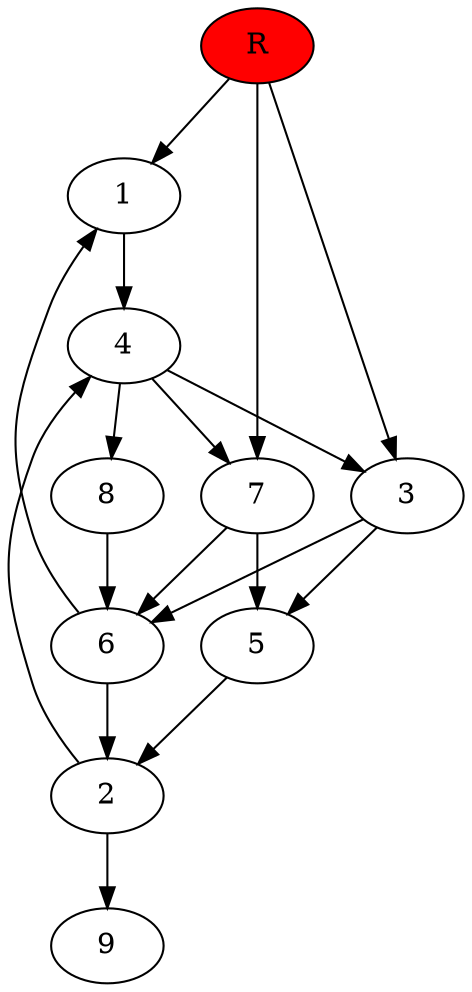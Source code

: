 digraph prb20571 {
	1
	2
	3
	4
	5
	6
	7
	8
	R [fillcolor="#ff0000" style=filled]
	1 -> 4
	2 -> 4
	2 -> 9
	3 -> 5
	3 -> 6
	4 -> 3
	4 -> 7
	4 -> 8
	5 -> 2
	6 -> 1
	6 -> 2
	7 -> 5
	7 -> 6
	8 -> 6
	R -> 1
	R -> 3
	R -> 7
}
